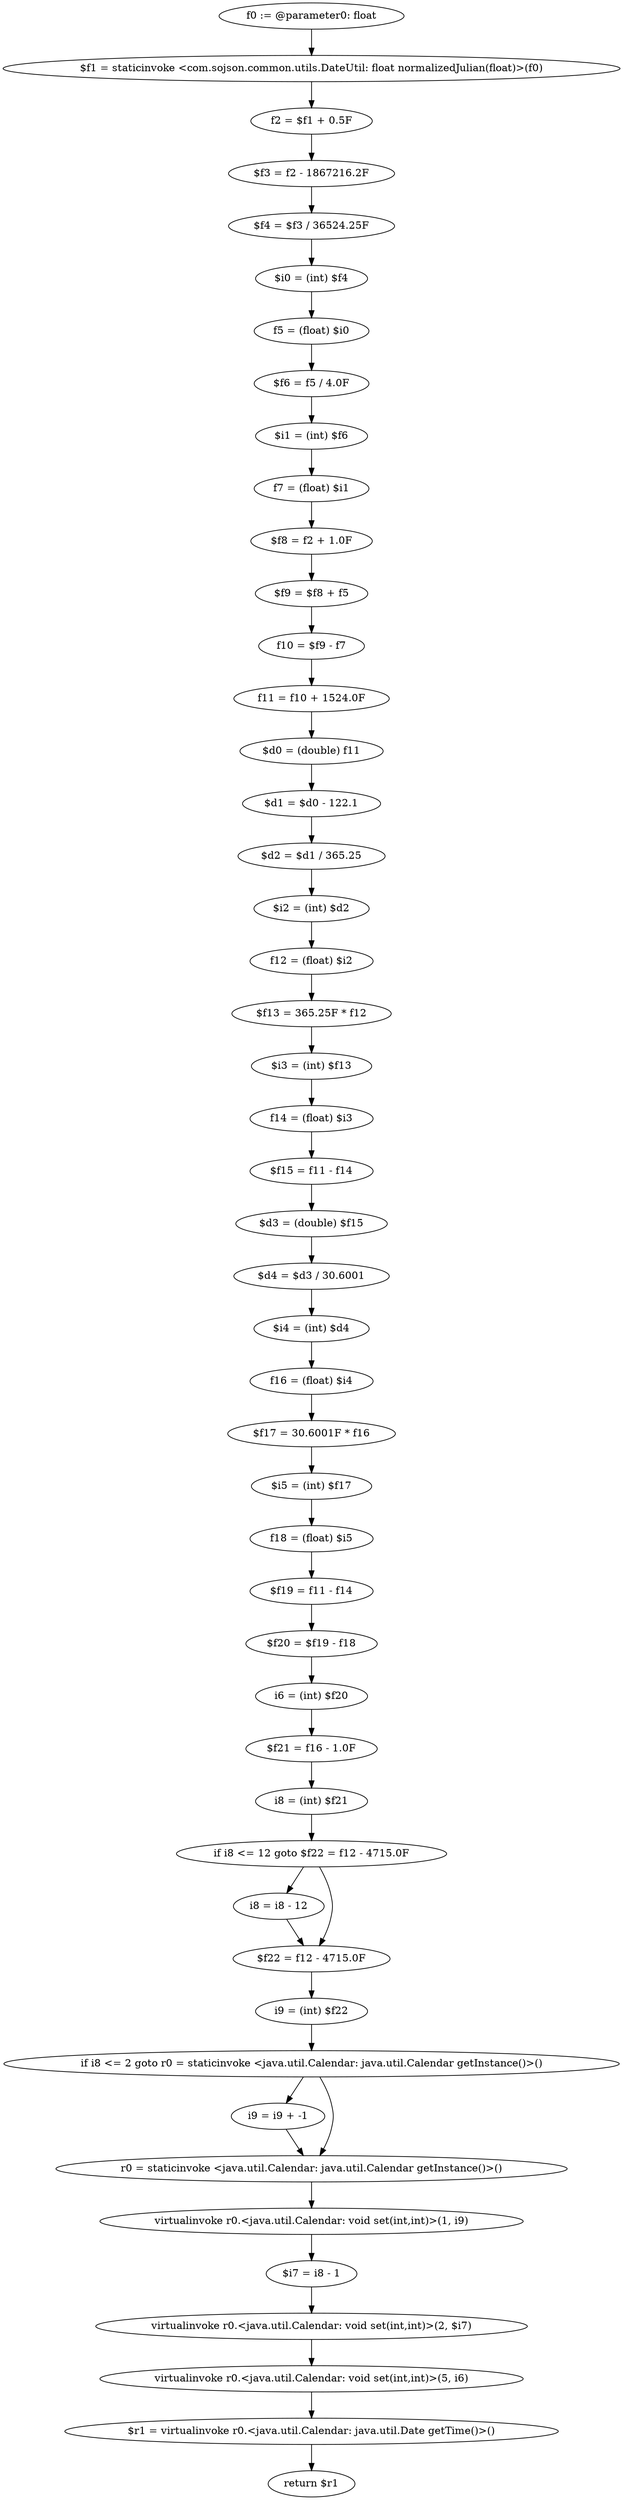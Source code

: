 digraph "unitGraph" {
    "f0 := @parameter0: float"
    "$f1 = staticinvoke <com.sojson.common.utils.DateUtil: float normalizedJulian(float)>(f0)"
    "f2 = $f1 + 0.5F"
    "$f3 = f2 - 1867216.2F"
    "$f4 = $f3 / 36524.25F"
    "$i0 = (int) $f4"
    "f5 = (float) $i0"
    "$f6 = f5 / 4.0F"
    "$i1 = (int) $f6"
    "f7 = (float) $i1"
    "$f8 = f2 + 1.0F"
    "$f9 = $f8 + f5"
    "f10 = $f9 - f7"
    "f11 = f10 + 1524.0F"
    "$d0 = (double) f11"
    "$d1 = $d0 - 122.1"
    "$d2 = $d1 / 365.25"
    "$i2 = (int) $d2"
    "f12 = (float) $i2"
    "$f13 = 365.25F * f12"
    "$i3 = (int) $f13"
    "f14 = (float) $i3"
    "$f15 = f11 - f14"
    "$d3 = (double) $f15"
    "$d4 = $d3 / 30.6001"
    "$i4 = (int) $d4"
    "f16 = (float) $i4"
    "$f17 = 30.6001F * f16"
    "$i5 = (int) $f17"
    "f18 = (float) $i5"
    "$f19 = f11 - f14"
    "$f20 = $f19 - f18"
    "i6 = (int) $f20"
    "$f21 = f16 - 1.0F"
    "i8 = (int) $f21"
    "if i8 <= 12 goto $f22 = f12 - 4715.0F"
    "i8 = i8 - 12"
    "$f22 = f12 - 4715.0F"
    "i9 = (int) $f22"
    "if i8 <= 2 goto r0 = staticinvoke <java.util.Calendar: java.util.Calendar getInstance()>()"
    "i9 = i9 + -1"
    "r0 = staticinvoke <java.util.Calendar: java.util.Calendar getInstance()>()"
    "virtualinvoke r0.<java.util.Calendar: void set(int,int)>(1, i9)"
    "$i7 = i8 - 1"
    "virtualinvoke r0.<java.util.Calendar: void set(int,int)>(2, $i7)"
    "virtualinvoke r0.<java.util.Calendar: void set(int,int)>(5, i6)"
    "$r1 = virtualinvoke r0.<java.util.Calendar: java.util.Date getTime()>()"
    "return $r1"
    "f0 := @parameter0: float"->"$f1 = staticinvoke <com.sojson.common.utils.DateUtil: float normalizedJulian(float)>(f0)";
    "$f1 = staticinvoke <com.sojson.common.utils.DateUtil: float normalizedJulian(float)>(f0)"->"f2 = $f1 + 0.5F";
    "f2 = $f1 + 0.5F"->"$f3 = f2 - 1867216.2F";
    "$f3 = f2 - 1867216.2F"->"$f4 = $f3 / 36524.25F";
    "$f4 = $f3 / 36524.25F"->"$i0 = (int) $f4";
    "$i0 = (int) $f4"->"f5 = (float) $i0";
    "f5 = (float) $i0"->"$f6 = f5 / 4.0F";
    "$f6 = f5 / 4.0F"->"$i1 = (int) $f6";
    "$i1 = (int) $f6"->"f7 = (float) $i1";
    "f7 = (float) $i1"->"$f8 = f2 + 1.0F";
    "$f8 = f2 + 1.0F"->"$f9 = $f8 + f5";
    "$f9 = $f8 + f5"->"f10 = $f9 - f7";
    "f10 = $f9 - f7"->"f11 = f10 + 1524.0F";
    "f11 = f10 + 1524.0F"->"$d0 = (double) f11";
    "$d0 = (double) f11"->"$d1 = $d0 - 122.1";
    "$d1 = $d0 - 122.1"->"$d2 = $d1 / 365.25";
    "$d2 = $d1 / 365.25"->"$i2 = (int) $d2";
    "$i2 = (int) $d2"->"f12 = (float) $i2";
    "f12 = (float) $i2"->"$f13 = 365.25F * f12";
    "$f13 = 365.25F * f12"->"$i3 = (int) $f13";
    "$i3 = (int) $f13"->"f14 = (float) $i3";
    "f14 = (float) $i3"->"$f15 = f11 - f14";
    "$f15 = f11 - f14"->"$d3 = (double) $f15";
    "$d3 = (double) $f15"->"$d4 = $d3 / 30.6001";
    "$d4 = $d3 / 30.6001"->"$i4 = (int) $d4";
    "$i4 = (int) $d4"->"f16 = (float) $i4";
    "f16 = (float) $i4"->"$f17 = 30.6001F * f16";
    "$f17 = 30.6001F * f16"->"$i5 = (int) $f17";
    "$i5 = (int) $f17"->"f18 = (float) $i5";
    "f18 = (float) $i5"->"$f19 = f11 - f14";
    "$f19 = f11 - f14"->"$f20 = $f19 - f18";
    "$f20 = $f19 - f18"->"i6 = (int) $f20";
    "i6 = (int) $f20"->"$f21 = f16 - 1.0F";
    "$f21 = f16 - 1.0F"->"i8 = (int) $f21";
    "i8 = (int) $f21"->"if i8 <= 12 goto $f22 = f12 - 4715.0F";
    "if i8 <= 12 goto $f22 = f12 - 4715.0F"->"i8 = i8 - 12";
    "if i8 <= 12 goto $f22 = f12 - 4715.0F"->"$f22 = f12 - 4715.0F";
    "i8 = i8 - 12"->"$f22 = f12 - 4715.0F";
    "$f22 = f12 - 4715.0F"->"i9 = (int) $f22";
    "i9 = (int) $f22"->"if i8 <= 2 goto r0 = staticinvoke <java.util.Calendar: java.util.Calendar getInstance()>()";
    "if i8 <= 2 goto r0 = staticinvoke <java.util.Calendar: java.util.Calendar getInstance()>()"->"i9 = i9 + -1";
    "if i8 <= 2 goto r0 = staticinvoke <java.util.Calendar: java.util.Calendar getInstance()>()"->"r0 = staticinvoke <java.util.Calendar: java.util.Calendar getInstance()>()";
    "i9 = i9 + -1"->"r0 = staticinvoke <java.util.Calendar: java.util.Calendar getInstance()>()";
    "r0 = staticinvoke <java.util.Calendar: java.util.Calendar getInstance()>()"->"virtualinvoke r0.<java.util.Calendar: void set(int,int)>(1, i9)";
    "virtualinvoke r0.<java.util.Calendar: void set(int,int)>(1, i9)"->"$i7 = i8 - 1";
    "$i7 = i8 - 1"->"virtualinvoke r0.<java.util.Calendar: void set(int,int)>(2, $i7)";
    "virtualinvoke r0.<java.util.Calendar: void set(int,int)>(2, $i7)"->"virtualinvoke r0.<java.util.Calendar: void set(int,int)>(5, i6)";
    "virtualinvoke r0.<java.util.Calendar: void set(int,int)>(5, i6)"->"$r1 = virtualinvoke r0.<java.util.Calendar: java.util.Date getTime()>()";
    "$r1 = virtualinvoke r0.<java.util.Calendar: java.util.Date getTime()>()"->"return $r1";
}
